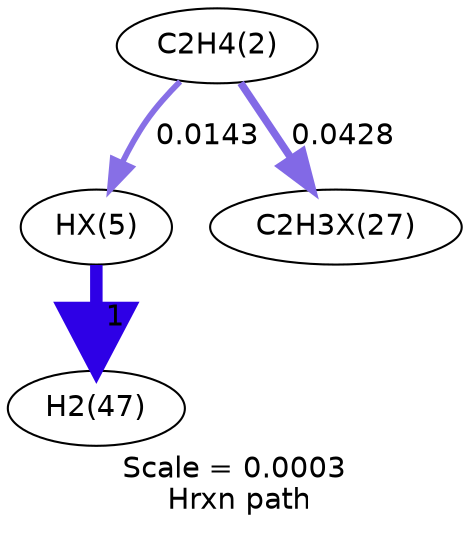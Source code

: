digraph reaction_paths {
center=1;
s5 -> s37[fontname="Helvetica", style="setlinewidth(2.79)", arrowsize=1.4, color="0.7, 0.514, 0.9"
, label=" 0.0143"];
s5 -> s38[fontname="Helvetica", style="setlinewidth(3.62)", arrowsize=1.81, color="0.7, 0.543, 0.9"
, label=" 0.0428"];
s37 -> s10[fontname="Helvetica", style="setlinewidth(6)", arrowsize=3, color="0.7, 1.5, 0.9"
, label=" 1"];
s5 [ fontname="Helvetica", label="C2H4(2)"];
s10 [ fontname="Helvetica", label="H2(47)"];
s37 [ fontname="Helvetica", label="HX(5)"];
s38 [ fontname="Helvetica", label="C2H3X(27)"];
 label = "Scale = 0.0003\l Hrxn path";
 fontname = "Helvetica";
}
